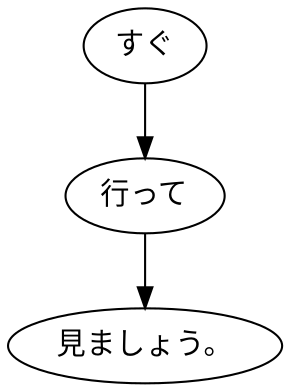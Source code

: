 digraph graph5273 {
	node0 [label="すぐ"];
	node1 [label="行って"];
	node2 [label="見ましょう。"];
	node0 -> node1;
	node1 -> node2;
}
